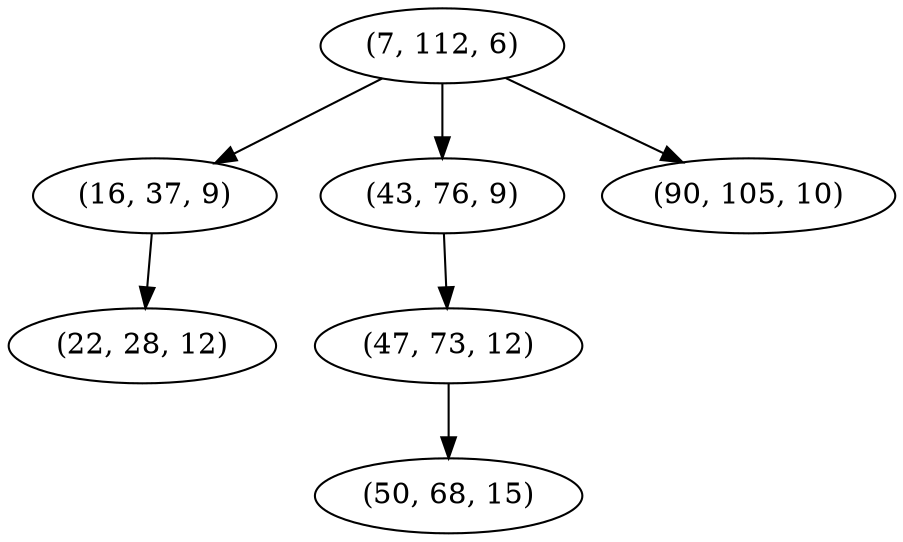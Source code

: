 digraph tree {
    "(7, 112, 6)";
    "(16, 37, 9)";
    "(22, 28, 12)";
    "(43, 76, 9)";
    "(47, 73, 12)";
    "(50, 68, 15)";
    "(90, 105, 10)";
    "(7, 112, 6)" -> "(16, 37, 9)";
    "(7, 112, 6)" -> "(43, 76, 9)";
    "(7, 112, 6)" -> "(90, 105, 10)";
    "(16, 37, 9)" -> "(22, 28, 12)";
    "(43, 76, 9)" -> "(47, 73, 12)";
    "(47, 73, 12)" -> "(50, 68, 15)";
}
